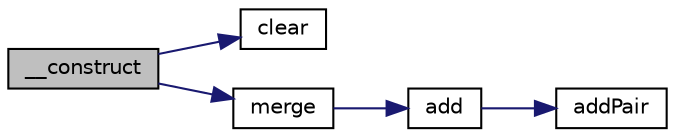 digraph "__construct"
{
  edge [fontname="Helvetica",fontsize="10",labelfontname="Helvetica",labelfontsize="10"];
  node [fontname="Helvetica",fontsize="10",shape=record];
  rankdir="LR";
  Node1 [label="__construct",height=0.2,width=0.4,color="black", fillcolor="grey75", style="filled" fontcolor="black"];
  Node1 -> Node2 [color="midnightblue",fontsize="10",style="solid",fontname="Helvetica"];
  Node2 [label="clear",height=0.2,width=0.4,color="black", fillcolor="white", style="filled",URL="$class_simple_encoding.html#aa821bec12eaa7e0f649397c9675ff505"];
  Node1 -> Node3 [color="midnightblue",fontsize="10",style="solid",fontname="Helvetica"];
  Node3 [label="merge",height=0.2,width=0.4,color="black", fillcolor="white", style="filled",URL="$class_simple_encoding.html#a9750b40b78aac906ec64a2a828eee4ab"];
  Node3 -> Node4 [color="midnightblue",fontsize="10",style="solid",fontname="Helvetica"];
  Node4 [label="add",height=0.2,width=0.4,color="black", fillcolor="white", style="filled",URL="$class_simple_encoding.html#ac65b58932a1a462e0a344545d775efaa"];
  Node4 -> Node5 [color="midnightblue",fontsize="10",style="solid",fontname="Helvetica"];
  Node5 [label="addPair",height=0.2,width=0.4,color="black", fillcolor="white", style="filled",URL="$class_simple_encoding.html#a74151e5d6eab3b42fc605373e1464d3d"];
}
